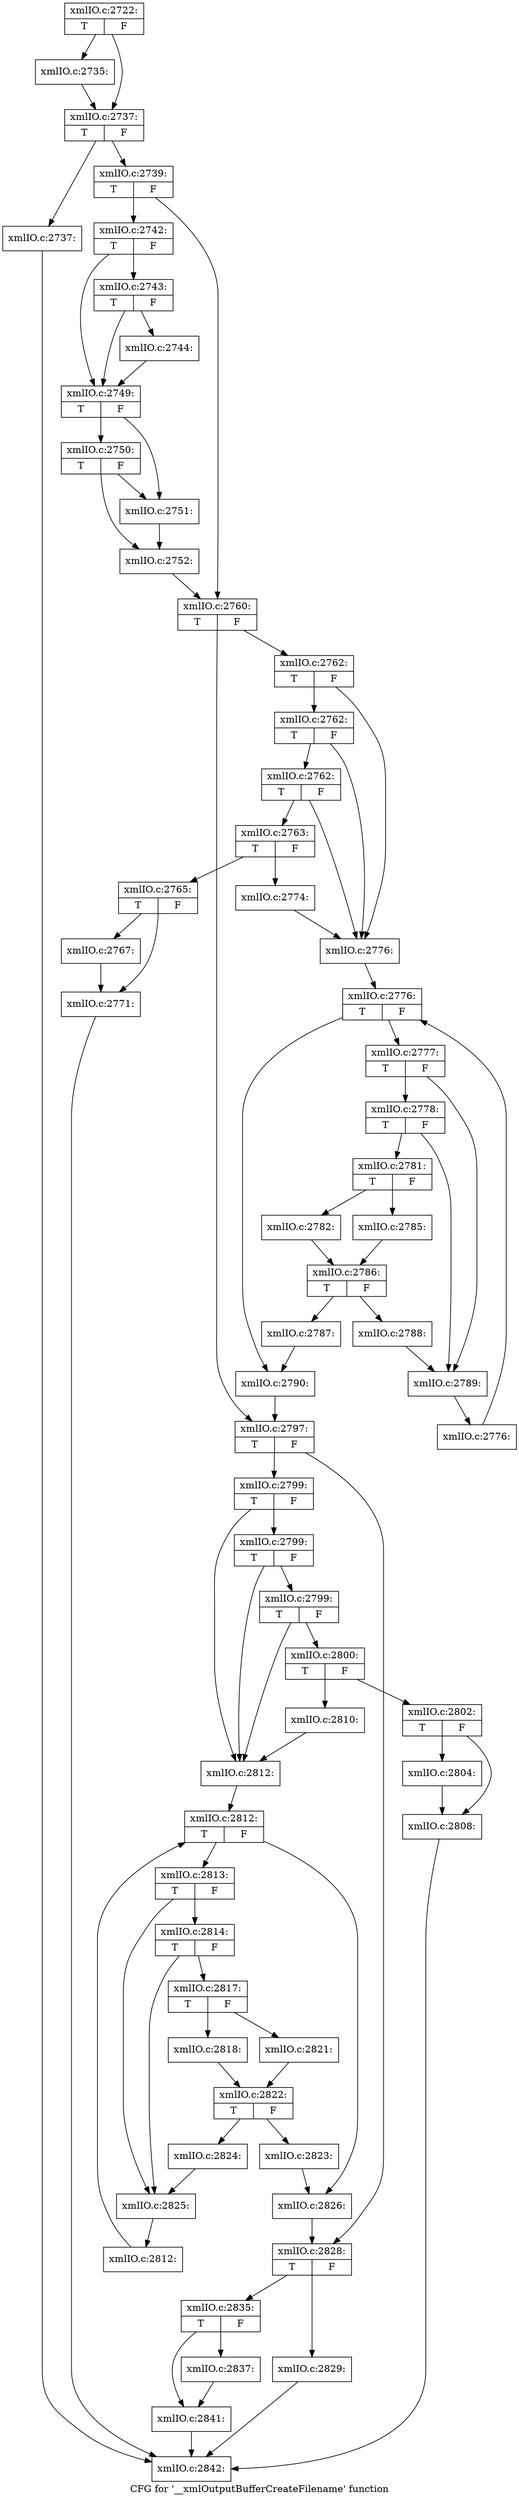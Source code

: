 digraph "CFG for '__xmlOutputBufferCreateFilename' function" {
	label="CFG for '__xmlOutputBufferCreateFilename' function";

	Node0x52a7f00 [shape=record,label="{xmlIO.c:2722:|{<s0>T|<s1>F}}"];
	Node0x52a7f00 -> Node0x52b06c0;
	Node0x52a7f00 -> Node0x52b0710;
	Node0x52b06c0 [shape=record,label="{xmlIO.c:2735:}"];
	Node0x52b06c0 -> Node0x52b0710;
	Node0x52b0710 [shape=record,label="{xmlIO.c:2737:|{<s0>T|<s1>F}}"];
	Node0x52b0710 -> Node0x52b0b30;
	Node0x52b0710 -> Node0x52b0b80;
	Node0x52b0b30 [shape=record,label="{xmlIO.c:2737:}"];
	Node0x52b0b30 -> Node0x52a3910;
	Node0x52b0b80 [shape=record,label="{xmlIO.c:2739:|{<s0>T|<s1>F}}"];
	Node0x52b0b80 -> Node0x52b1850;
	Node0x52b0b80 -> Node0x52b1b80;
	Node0x52b1850 [shape=record,label="{xmlIO.c:2742:|{<s0>T|<s1>F}}"];
	Node0x52b1850 -> Node0x52b1ec0;
	Node0x52b1850 -> Node0x52b1e70;
	Node0x52b1ec0 [shape=record,label="{xmlIO.c:2743:|{<s0>T|<s1>F}}"];
	Node0x52b1ec0 -> Node0x52b1e70;
	Node0x52b1ec0 -> Node0x52b1e20;
	Node0x52b1e20 [shape=record,label="{xmlIO.c:2744:}"];
	Node0x52b1e20 -> Node0x52b1e70;
	Node0x52b1e70 [shape=record,label="{xmlIO.c:2749:|{<s0>T|<s1>F}}"];
	Node0x52b1e70 -> Node0x52b2540;
	Node0x52b1e70 -> Node0x52b2bf0;
	Node0x52b2bf0 [shape=record,label="{xmlIO.c:2750:|{<s0>T|<s1>F}}"];
	Node0x52b2bf0 -> Node0x52b2540;
	Node0x52b2bf0 -> Node0x52b27f0;
	Node0x52b2540 [shape=record,label="{xmlIO.c:2751:}"];
	Node0x52b2540 -> Node0x52b27f0;
	Node0x52b27f0 [shape=record,label="{xmlIO.c:2752:}"];
	Node0x52b27f0 -> Node0x52b1b80;
	Node0x52b1b80 [shape=record,label="{xmlIO.c:2760:|{<s0>T|<s1>F}}"];
	Node0x52b1b80 -> Node0x52b4a10;
	Node0x52b1b80 -> Node0x52b1340;
	Node0x52b4a10 [shape=record,label="{xmlIO.c:2762:|{<s0>T|<s1>F}}"];
	Node0x52b4a10 -> Node0x52b5010;
	Node0x52b4a10 -> Node0x52b4d40;
	Node0x52b5010 [shape=record,label="{xmlIO.c:2762:|{<s0>T|<s1>F}}"];
	Node0x52b5010 -> Node0x52b4fc0;
	Node0x52b5010 -> Node0x52b4d40;
	Node0x52b4fc0 [shape=record,label="{xmlIO.c:2762:|{<s0>T|<s1>F}}"];
	Node0x52b4fc0 -> Node0x52b2620;
	Node0x52b4fc0 -> Node0x52b4d40;
	Node0x52b2620 [shape=record,label="{xmlIO.c:2763:|{<s0>T|<s1>F}}"];
	Node0x52b2620 -> Node0x52b5a50;
	Node0x52b2620 -> Node0x52b5d40;
	Node0x52b5a50 [shape=record,label="{xmlIO.c:2765:|{<s0>T|<s1>F}}"];
	Node0x52b5a50 -> Node0x52b60f0;
	Node0x52b5a50 -> Node0x52b6140;
	Node0x52b60f0 [shape=record,label="{xmlIO.c:2767:}"];
	Node0x52b60f0 -> Node0x52b6140;
	Node0x52b6140 [shape=record,label="{xmlIO.c:2771:}"];
	Node0x52b6140 -> Node0x52a3910;
	Node0x52b5d40 [shape=record,label="{xmlIO.c:2774:}"];
	Node0x52b5d40 -> Node0x52b4d40;
	Node0x52b4d40 [shape=record,label="{xmlIO.c:2776:}"];
	Node0x52b4d40 -> Node0x52b6c70;
	Node0x52b6c70 [shape=record,label="{xmlIO.c:2776:|{<s0>T|<s1>F}}"];
	Node0x52b6c70 -> Node0x52b7700;
	Node0x52b6c70 -> Node0x52b69c0;
	Node0x52b7700 [shape=record,label="{xmlIO.c:2777:|{<s0>T|<s1>F}}"];
	Node0x52b7700 -> Node0x52b7a60;
	Node0x52b7700 -> Node0x52b7a10;
	Node0x52b7a60 [shape=record,label="{xmlIO.c:2778:|{<s0>T|<s1>F}}"];
	Node0x52b7a60 -> Node0x52b79c0;
	Node0x52b7a60 -> Node0x52b7a10;
	Node0x52b79c0 [shape=record,label="{xmlIO.c:2781:|{<s0>T|<s1>F}}"];
	Node0x52b79c0 -> Node0x52b8200;
	Node0x52b79c0 -> Node0x52b82a0;
	Node0x52b8200 [shape=record,label="{xmlIO.c:2782:}"];
	Node0x52b8200 -> Node0x52b8250;
	Node0x52b82a0 [shape=record,label="{xmlIO.c:2785:}"];
	Node0x52b82a0 -> Node0x52b8250;
	Node0x52b8250 [shape=record,label="{xmlIO.c:2786:|{<s0>T|<s1>F}}"];
	Node0x52b8250 -> Node0x52b8f80;
	Node0x52b8250 -> Node0x52b8fd0;
	Node0x52b8f80 [shape=record,label="{xmlIO.c:2787:}"];
	Node0x52b8f80 -> Node0x52b69c0;
	Node0x52b8fd0 [shape=record,label="{xmlIO.c:2788:}"];
	Node0x52b8fd0 -> Node0x52b7a10;
	Node0x52b7a10 [shape=record,label="{xmlIO.c:2789:}"];
	Node0x52b7a10 -> Node0x52b76b0;
	Node0x52b76b0 [shape=record,label="{xmlIO.c:2776:}"];
	Node0x52b76b0 -> Node0x52b6c70;
	Node0x52b69c0 [shape=record,label="{xmlIO.c:2790:}"];
	Node0x52b69c0 -> Node0x52b1340;
	Node0x52b1340 [shape=record,label="{xmlIO.c:2797:|{<s0>T|<s1>F}}"];
	Node0x52b1340 -> Node0x52b9a50;
	Node0x52b1340 -> Node0x52b9aa0;
	Node0x52b9a50 [shape=record,label="{xmlIO.c:2799:|{<s0>T|<s1>F}}"];
	Node0x52b9a50 -> Node0x5253800;
	Node0x52b9a50 -> Node0x5253730;
	Node0x5253800 [shape=record,label="{xmlIO.c:2799:|{<s0>T|<s1>F}}"];
	Node0x5253800 -> Node0x5253780;
	Node0x5253800 -> Node0x5253730;
	Node0x5253780 [shape=record,label="{xmlIO.c:2799:|{<s0>T|<s1>F}}"];
	Node0x5253780 -> Node0x52536e0;
	Node0x5253780 -> Node0x5253730;
	Node0x52536e0 [shape=record,label="{xmlIO.c:2800:|{<s0>T|<s1>F}}"];
	Node0x52536e0 -> Node0x52bb180;
	Node0x52536e0 -> Node0x52bb1d0;
	Node0x52bb180 [shape=record,label="{xmlIO.c:2802:|{<s0>T|<s1>F}}"];
	Node0x52bb180 -> Node0x52bb760;
	Node0x52bb180 -> Node0x52bb7b0;
	Node0x52bb760 [shape=record,label="{xmlIO.c:2804:}"];
	Node0x52bb760 -> Node0x52bb7b0;
	Node0x52bb7b0 [shape=record,label="{xmlIO.c:2808:}"];
	Node0x52bb7b0 -> Node0x52a3910;
	Node0x52bb1d0 [shape=record,label="{xmlIO.c:2810:}"];
	Node0x52bb1d0 -> Node0x5253730;
	Node0x5253730 [shape=record,label="{xmlIO.c:2812:}"];
	Node0x5253730 -> Node0x52bc910;
	Node0x52bc910 [shape=record,label="{xmlIO.c:2812:|{<s0>T|<s1>F}}"];
	Node0x52bc910 -> Node0x52bcbf0;
	Node0x52bc910 -> Node0x52bc630;
	Node0x52bcbf0 [shape=record,label="{xmlIO.c:2813:|{<s0>T|<s1>F}}"];
	Node0x52bcbf0 -> Node0x52bcfd0;
	Node0x52bcbf0 -> Node0x52bcf80;
	Node0x52bcfd0 [shape=record,label="{xmlIO.c:2814:|{<s0>T|<s1>F}}"];
	Node0x52bcfd0 -> Node0x52bcf30;
	Node0x52bcfd0 -> Node0x52bcf80;
	Node0x52bcf30 [shape=record,label="{xmlIO.c:2817:|{<s0>T|<s1>F}}"];
	Node0x52bcf30 -> Node0x52bdac0;
	Node0x52bcf30 -> Node0x52bdb60;
	Node0x52bdac0 [shape=record,label="{xmlIO.c:2818:}"];
	Node0x52bdac0 -> Node0x52bdb10;
	Node0x52bdb60 [shape=record,label="{xmlIO.c:2821:}"];
	Node0x52bdb60 -> Node0x52bdb10;
	Node0x52bdb10 [shape=record,label="{xmlIO.c:2822:|{<s0>T|<s1>F}}"];
	Node0x52bdb10 -> Node0x52be900;
	Node0x52bdb10 -> Node0x52be950;
	Node0x52be900 [shape=record,label="{xmlIO.c:2823:}"];
	Node0x52be900 -> Node0x52bc630;
	Node0x52be950 [shape=record,label="{xmlIO.c:2824:}"];
	Node0x52be950 -> Node0x52bcf80;
	Node0x52bcf80 [shape=record,label="{xmlIO.c:2825:}"];
	Node0x52bcf80 -> Node0x52bcb60;
	Node0x52bcb60 [shape=record,label="{xmlIO.c:2812:}"];
	Node0x52bcb60 -> Node0x52bc910;
	Node0x52bc630 [shape=record,label="{xmlIO.c:2826:}"];
	Node0x52bc630 -> Node0x52b9aa0;
	Node0x52b9aa0 [shape=record,label="{xmlIO.c:2828:|{<s0>T|<s1>F}}"];
	Node0x52b9aa0 -> Node0x52bf220;
	Node0x52b9aa0 -> Node0x52bf270;
	Node0x52bf220 [shape=record,label="{xmlIO.c:2829:}"];
	Node0x52bf220 -> Node0x52a3910;
	Node0x52bf270 [shape=record,label="{xmlIO.c:2835:|{<s0>T|<s1>F}}"];
	Node0x52bf270 -> Node0x52bf9d0;
	Node0x52bf270 -> Node0x52bfa20;
	Node0x52bf9d0 [shape=record,label="{xmlIO.c:2837:}"];
	Node0x52bf9d0 -> Node0x52bfa20;
	Node0x52bfa20 [shape=record,label="{xmlIO.c:2841:}"];
	Node0x52bfa20 -> Node0x52a3910;
	Node0x52a3910 [shape=record,label="{xmlIO.c:2842:}"];
}
